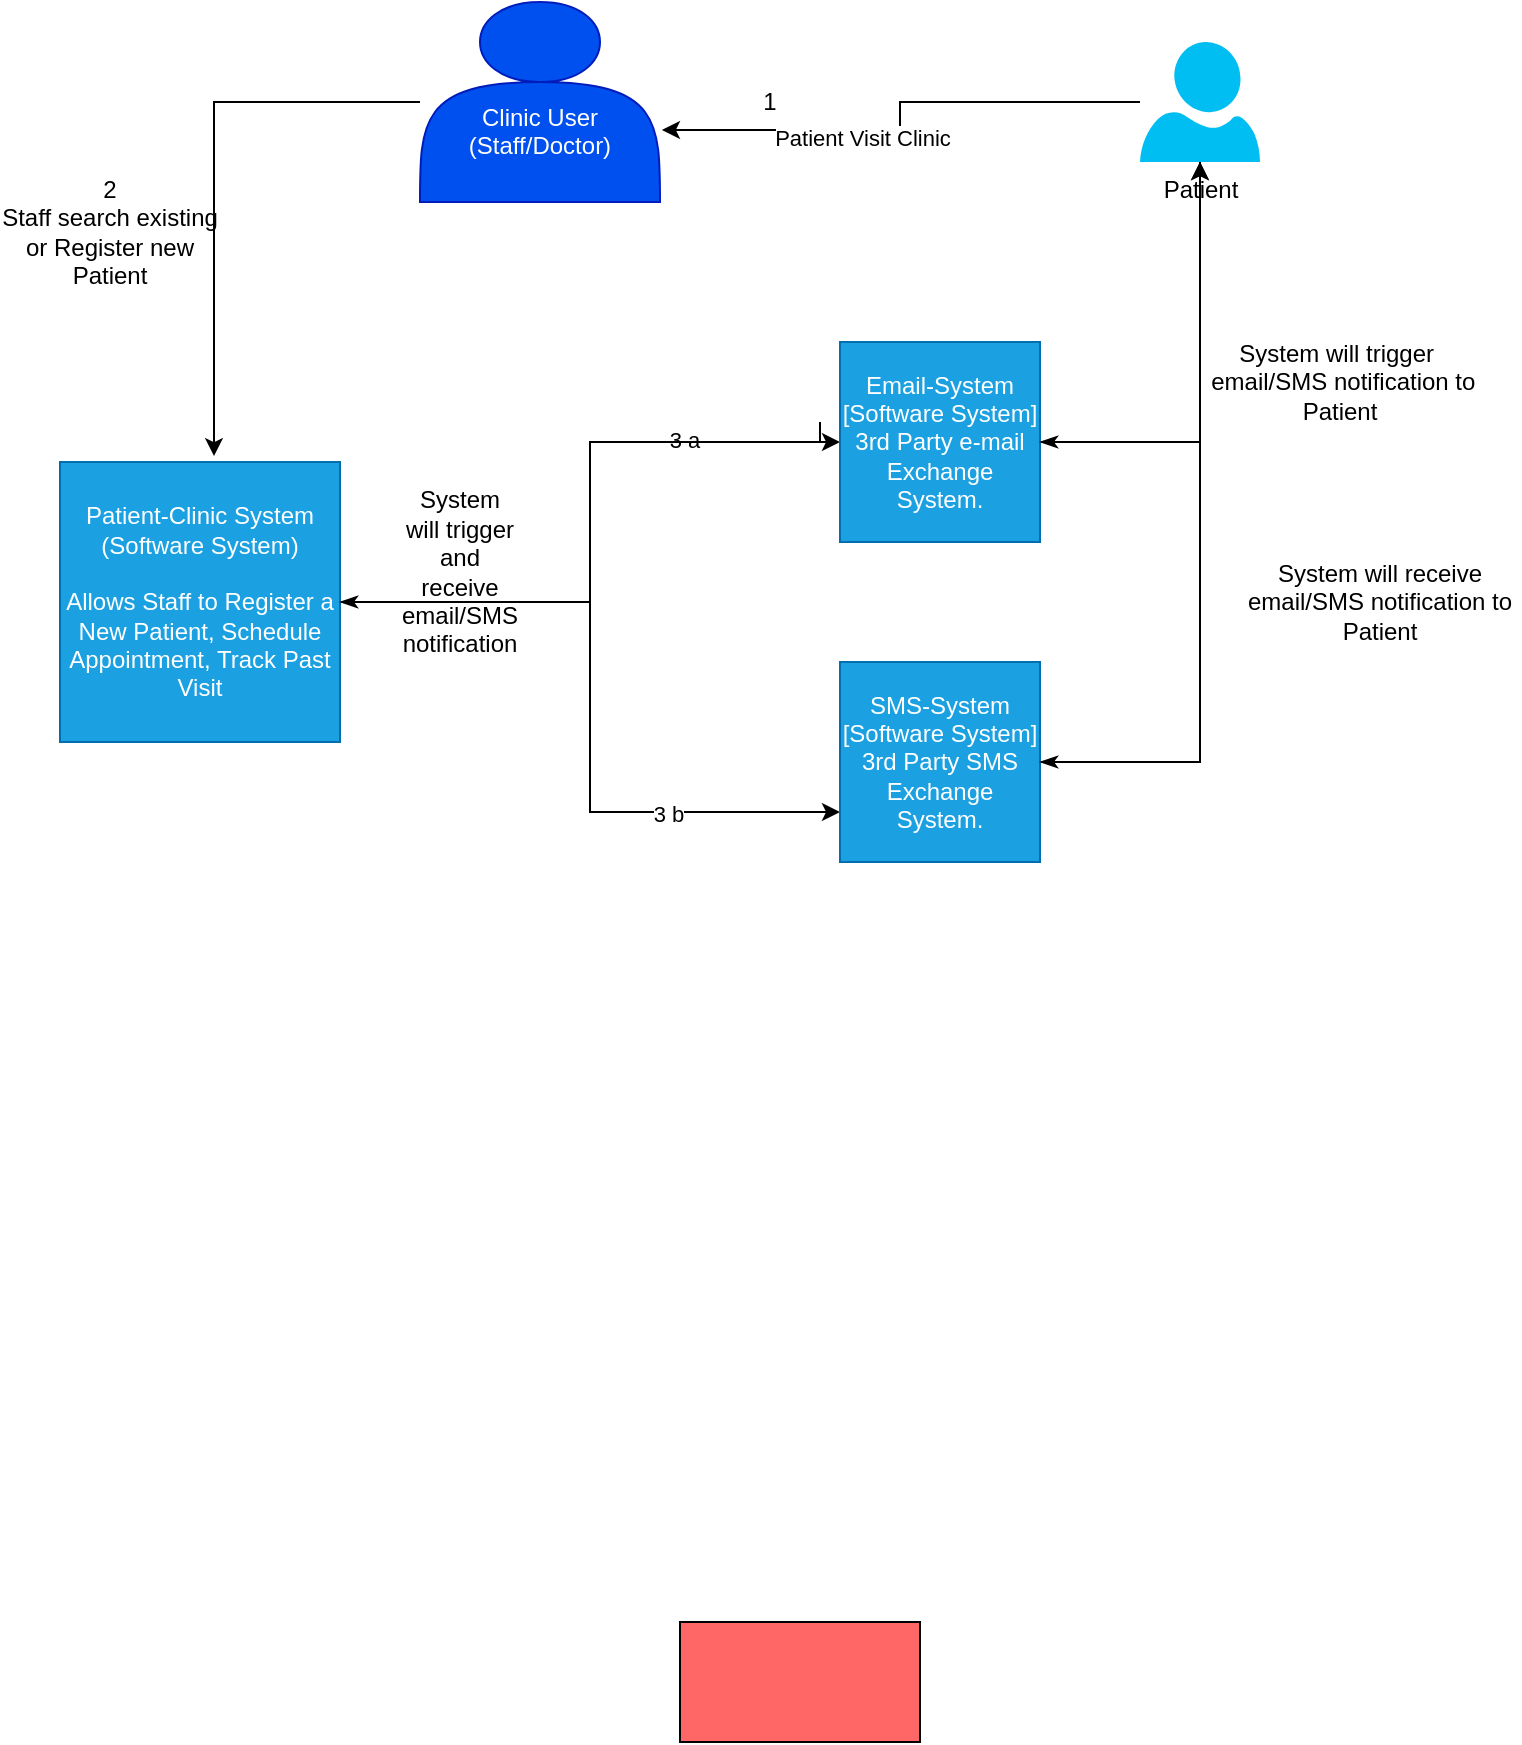 <mxfile version="16.4.5" type="github"><diagram id="Nb0NycrHUoYb-E7qgeVp" name="Page-1"><mxGraphModel dx="942" dy="525" grid="1" gridSize="10" guides="1" tooltips="1" connect="1" arrows="1" fold="1" page="1" pageScale="1" pageWidth="850" pageHeight="1100" math="0" shadow="0"><root><mxCell id="0"/><mxCell id="1" parent="0"/><mxCell id="j2cCUhzqOZmM0G9h3ox9-9" style="edgeStyle=orthogonalEdgeStyle;rounded=0;orthogonalLoop=1;jettySize=auto;html=1;entryX=0.55;entryY=-0.021;entryDx=0;entryDy=0;entryPerimeter=0;" parent="1" source="j2cCUhzqOZmM0G9h3ox9-1" target="j2cCUhzqOZmM0G9h3ox9-2" edge="1"><mxGeometry relative="1" as="geometry"/></mxCell><mxCell id="j2cCUhzqOZmM0G9h3ox9-1" value="&lt;br&gt;&lt;br&gt;Clinic User&lt;br&gt;(Staff/Doctor)" style="shape=actor;whiteSpace=wrap;html=1;fillColor=#0050ef;fontColor=#ffffff;strokeColor=#001DBC;" parent="1" vertex="1"><mxGeometry x="230" y="20" width="120" height="100" as="geometry"/></mxCell><mxCell id="j2cCUhzqOZmM0G9h3ox9-3" style="edgeStyle=orthogonalEdgeStyle;rounded=0;orthogonalLoop=1;jettySize=auto;html=1;entryX=0;entryY=0.5;entryDx=0;entryDy=0;entryPerimeter=0;" parent="1" source="j2cCUhzqOZmM0G9h3ox9-2" target="j2cCUhzqOZmM0G9h3ox9-5" edge="1"><mxGeometry relative="1" as="geometry"><mxPoint x="540" y="260" as="targetPoint"/></mxGeometry></mxCell><mxCell id="1dEQCoAfLdt7A04L4OEm-1" value="3 a" style="edgeLabel;html=1;align=center;verticalAlign=middle;resizable=0;points=[];" vertex="1" connectable="0" parent="j2cCUhzqOZmM0G9h3ox9-3"><mxGeometry x="0.527" y="1" relative="1" as="geometry"><mxPoint as="offset"/></mxGeometry></mxCell><mxCell id="j2cCUhzqOZmM0G9h3ox9-8" style="edgeStyle=orthogonalEdgeStyle;rounded=0;orthogonalLoop=1;jettySize=auto;html=1;entryX=0;entryY=0.75;entryDx=0;entryDy=0;" parent="1" source="j2cCUhzqOZmM0G9h3ox9-2" target="j2cCUhzqOZmM0G9h3ox9-7" edge="1"><mxGeometry relative="1" as="geometry"/></mxCell><mxCell id="1dEQCoAfLdt7A04L4OEm-2" value="3 b" style="edgeLabel;html=1;align=center;verticalAlign=middle;resizable=0;points=[];" vertex="1" connectable="0" parent="j2cCUhzqOZmM0G9h3ox9-8"><mxGeometry x="0.515" y="-1" relative="1" as="geometry"><mxPoint as="offset"/></mxGeometry></mxCell><mxCell id="j2cCUhzqOZmM0G9h3ox9-2" value="Patient-Clinic System&lt;br&gt;(Software System)&lt;br&gt;&lt;br&gt;Allows Staff to Register a New Patient, Schedule Appointment, Track Past Visit" style="whiteSpace=wrap;html=1;aspect=fixed;fillColor=#1ba1e2;fontColor=#ffffff;strokeColor=#006EAF;" parent="1" vertex="1"><mxGeometry x="50" y="250" width="140" height="140" as="geometry"/></mxCell><mxCell id="j2cCUhzqOZmM0G9h3ox9-25" style="edgeStyle=orthogonalEdgeStyle;rounded=0;orthogonalLoop=1;jettySize=auto;html=1;" parent="1" source="j2cCUhzqOZmM0G9h3ox9-5" edge="1" target="j2cCUhzqOZmM0G9h3ox9-24"><mxGeometry relative="1" as="geometry"><mxPoint x="560" y="120" as="targetPoint"/></mxGeometry></mxCell><mxCell id="1dEQCoAfLdt7A04L4OEm-7" style="edgeStyle=orthogonalEdgeStyle;rounded=0;orthogonalLoop=1;jettySize=auto;html=1;entryX=1;entryY=0.5;entryDx=0;entryDy=0;endArrow=classicThin;endFill=1;" edge="1" parent="1" target="j2cCUhzqOZmM0G9h3ox9-2"><mxGeometry relative="1" as="geometry"><mxPoint x="430" y="230" as="sourcePoint"/><Array as="points"><mxPoint x="430" y="240"/><mxPoint x="315" y="240"/><mxPoint x="315" y="320"/></Array></mxGeometry></mxCell><mxCell id="j2cCUhzqOZmM0G9h3ox9-5" value="Email-System&lt;br&gt;[Software System]&lt;br&gt;3rd Party e-mail Exchange System." style="whiteSpace=wrap;html=1;aspect=fixed;fillColor=#1ba1e2;fontColor=#ffffff;strokeColor=#006EAF;" parent="1" vertex="1"><mxGeometry x="440" y="190" width="100" height="100" as="geometry"/></mxCell><mxCell id="j2cCUhzqOZmM0G9h3ox9-26" style="edgeStyle=orthogonalEdgeStyle;rounded=0;orthogonalLoop=1;jettySize=auto;html=1;" parent="1" source="j2cCUhzqOZmM0G9h3ox9-7" edge="1" target="j2cCUhzqOZmM0G9h3ox9-24"><mxGeometry relative="1" as="geometry"><mxPoint x="560" y="120" as="targetPoint"/></mxGeometry></mxCell><mxCell id="j2cCUhzqOZmM0G9h3ox9-7" value="SMS-System&lt;br&gt;[Software System]&lt;br&gt;3rd Party SMS Exchange System." style="whiteSpace=wrap;html=1;aspect=fixed;fillColor=#1ba1e2;fontColor=#ffffff;strokeColor=#006EAF;" parent="1" vertex="1"><mxGeometry x="440" y="350" width="100" height="100" as="geometry"/></mxCell><mxCell id="j2cCUhzqOZmM0G9h3ox9-27" style="edgeStyle=orthogonalEdgeStyle;rounded=0;orthogonalLoop=1;jettySize=auto;html=1;entryX=1.008;entryY=0.64;entryDx=0;entryDy=0;entryPerimeter=0;" parent="1" source="j2cCUhzqOZmM0G9h3ox9-24" target="j2cCUhzqOZmM0G9h3ox9-1" edge="1"><mxGeometry relative="1" as="geometry"/></mxCell><mxCell id="j2cCUhzqOZmM0G9h3ox9-28" value="Patient Visit Clinic" style="edgeLabel;html=1;align=center;verticalAlign=middle;resizable=0;points=[];" parent="j2cCUhzqOZmM0G9h3ox9-27" vertex="1" connectable="0"><mxGeometry x="0.212" y="4" relative="1" as="geometry"><mxPoint as="offset"/></mxGeometry></mxCell><mxCell id="1dEQCoAfLdt7A04L4OEm-14" style="edgeStyle=orthogonalEdgeStyle;rounded=0;orthogonalLoop=1;jettySize=auto;html=1;entryX=1;entryY=0.5;entryDx=0;entryDy=0;endArrow=classicThin;endFill=1;exitX=0.5;exitY=1;exitDx=0;exitDy=0;exitPerimeter=0;" edge="1" parent="1" source="j2cCUhzqOZmM0G9h3ox9-24" target="j2cCUhzqOZmM0G9h3ox9-5"><mxGeometry relative="1" as="geometry"><Array as="points"><mxPoint x="620" y="240"/></Array></mxGeometry></mxCell><mxCell id="1dEQCoAfLdt7A04L4OEm-15" style="edgeStyle=orthogonalEdgeStyle;rounded=0;orthogonalLoop=1;jettySize=auto;html=1;entryX=1;entryY=0.5;entryDx=0;entryDy=0;endArrow=classicThin;endFill=1;" edge="1" parent="1" source="j2cCUhzqOZmM0G9h3ox9-24" target="j2cCUhzqOZmM0G9h3ox9-7"><mxGeometry relative="1" as="geometry"><Array as="points"><mxPoint x="620" y="400"/></Array></mxGeometry></mxCell><mxCell id="j2cCUhzqOZmM0G9h3ox9-24" value="Patient" style="verticalLabelPosition=bottom;html=1;verticalAlign=top;align=center;strokeColor=none;fillColor=#00BEF2;shape=mxgraph.azure.user;" parent="1" vertex="1"><mxGeometry x="590" y="40" width="60" height="60" as="geometry"/></mxCell><mxCell id="j2cCUhzqOZmM0G9h3ox9-29" value="1" style="text;html=1;strokeColor=none;fillColor=none;align=center;verticalAlign=middle;whiteSpace=wrap;rounded=0;" parent="1" vertex="1"><mxGeometry x="390" y="65" width="30" height="10" as="geometry"/></mxCell><mxCell id="j2cCUhzqOZmM0G9h3ox9-30" value="2&lt;br&gt;Staff search existing or Register new Patient" style="text;html=1;strokeColor=none;fillColor=none;align=center;verticalAlign=middle;whiteSpace=wrap;rounded=0;" parent="1" vertex="1"><mxGeometry x="20" y="120" width="110" height="30" as="geometry"/></mxCell><mxCell id="1dEQCoAfLdt7A04L4OEm-8" value="System will trigger and receive email/SMS notification" style="text;html=1;strokeColor=none;fillColor=none;align=center;verticalAlign=middle;whiteSpace=wrap;rounded=0;" vertex="1" parent="1"><mxGeometry x="220" y="290" width="60" height="30" as="geometry"/></mxCell><mxCell id="1dEQCoAfLdt7A04L4OEm-13" value="System will trigger&amp;nbsp; &amp;nbsp;email/SMS notification to Patient" style="text;html=1;strokeColor=none;fillColor=none;align=center;verticalAlign=middle;whiteSpace=wrap;rounded=0;" vertex="1" parent="1"><mxGeometry x="620" y="180" width="140" height="60" as="geometry"/></mxCell><mxCell id="1dEQCoAfLdt7A04L4OEm-16" value="System will receive email/SMS notification to Patient" style="text;html=1;strokeColor=none;fillColor=none;align=center;verticalAlign=middle;whiteSpace=wrap;rounded=0;" vertex="1" parent="1"><mxGeometry x="640" y="290" width="140" height="60" as="geometry"/></mxCell><mxCell id="1dEQCoAfLdt7A04L4OEm-17" value="" style="whiteSpace=wrap;html=1;fillColor=#FF6666;" vertex="1" parent="1"><mxGeometry x="360" y="830" width="120" height="60" as="geometry"/></mxCell></root></mxGraphModel></diagram></mxfile>